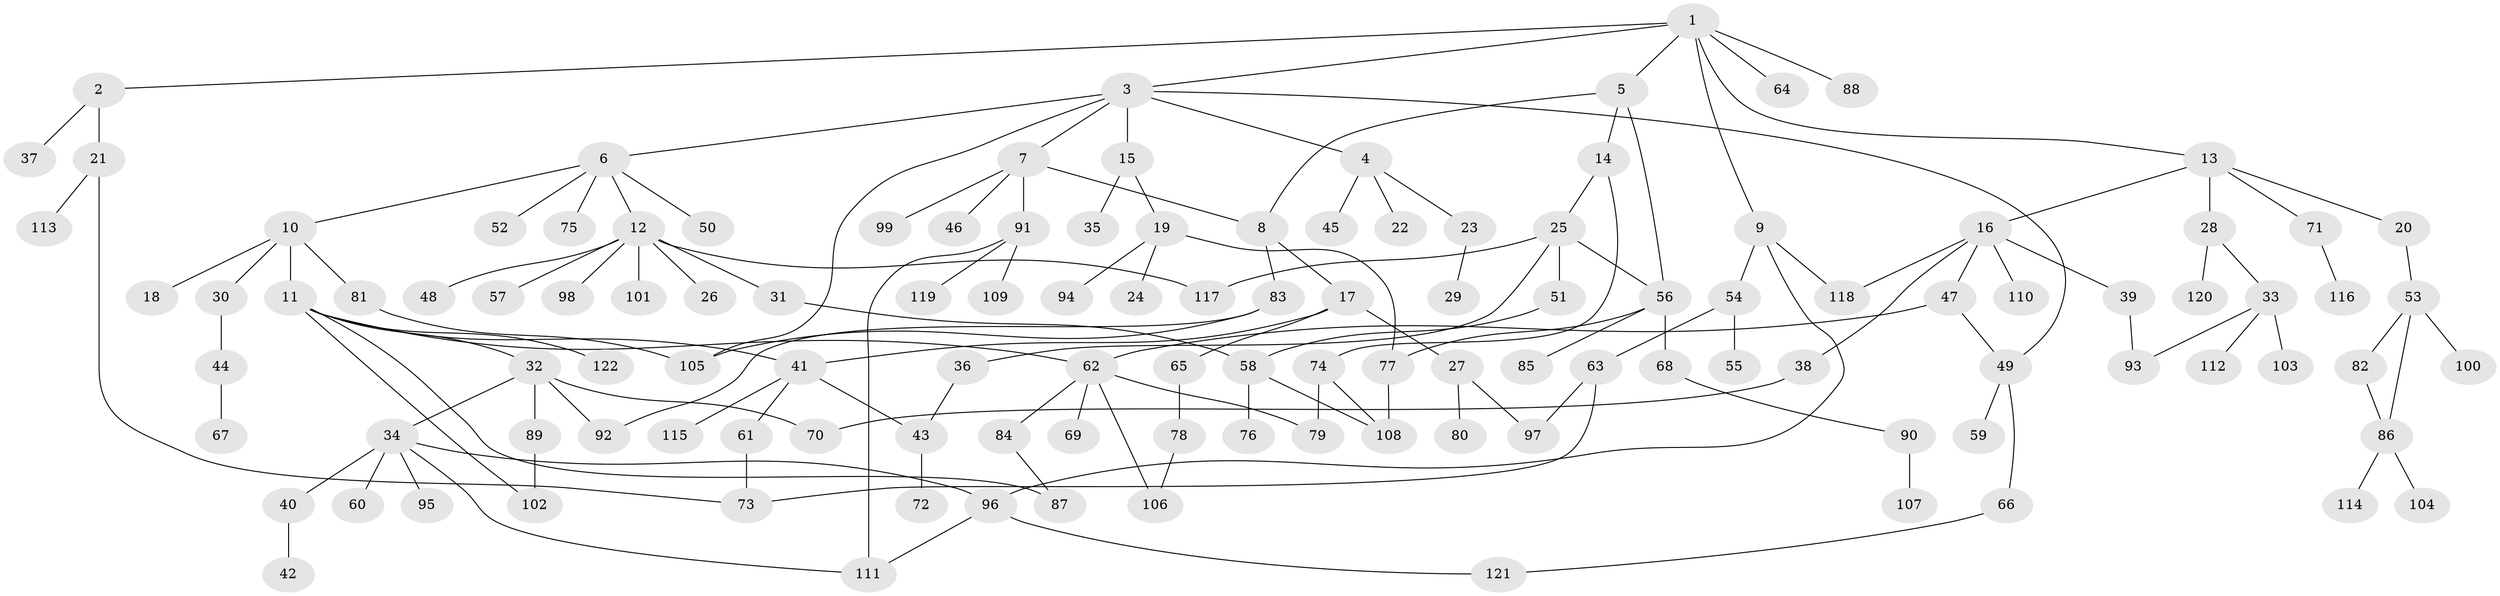 // Generated by graph-tools (version 1.1) at 2025/49/03/09/25 03:49:22]
// undirected, 122 vertices, 150 edges
graph export_dot {
graph [start="1"]
  node [color=gray90,style=filled];
  1;
  2;
  3;
  4;
  5;
  6;
  7;
  8;
  9;
  10;
  11;
  12;
  13;
  14;
  15;
  16;
  17;
  18;
  19;
  20;
  21;
  22;
  23;
  24;
  25;
  26;
  27;
  28;
  29;
  30;
  31;
  32;
  33;
  34;
  35;
  36;
  37;
  38;
  39;
  40;
  41;
  42;
  43;
  44;
  45;
  46;
  47;
  48;
  49;
  50;
  51;
  52;
  53;
  54;
  55;
  56;
  57;
  58;
  59;
  60;
  61;
  62;
  63;
  64;
  65;
  66;
  67;
  68;
  69;
  70;
  71;
  72;
  73;
  74;
  75;
  76;
  77;
  78;
  79;
  80;
  81;
  82;
  83;
  84;
  85;
  86;
  87;
  88;
  89;
  90;
  91;
  92;
  93;
  94;
  95;
  96;
  97;
  98;
  99;
  100;
  101;
  102;
  103;
  104;
  105;
  106;
  107;
  108;
  109;
  110;
  111;
  112;
  113;
  114;
  115;
  116;
  117;
  118;
  119;
  120;
  121;
  122;
  1 -- 2;
  1 -- 3;
  1 -- 5;
  1 -- 9;
  1 -- 13;
  1 -- 64;
  1 -- 88;
  2 -- 21;
  2 -- 37;
  3 -- 4;
  3 -- 6;
  3 -- 7;
  3 -- 15;
  3 -- 105;
  3 -- 49;
  4 -- 22;
  4 -- 23;
  4 -- 45;
  5 -- 14;
  5 -- 8;
  5 -- 56;
  6 -- 10;
  6 -- 12;
  6 -- 50;
  6 -- 52;
  6 -- 75;
  7 -- 8;
  7 -- 46;
  7 -- 91;
  7 -- 99;
  8 -- 17;
  8 -- 83;
  9 -- 54;
  9 -- 96;
  9 -- 118;
  10 -- 11;
  10 -- 18;
  10 -- 30;
  10 -- 81;
  11 -- 32;
  11 -- 41;
  11 -- 122;
  11 -- 102;
  11 -- 87;
  11 -- 62;
  12 -- 26;
  12 -- 31;
  12 -- 48;
  12 -- 57;
  12 -- 98;
  12 -- 101;
  12 -- 117;
  13 -- 16;
  13 -- 20;
  13 -- 28;
  13 -- 71;
  14 -- 25;
  14 -- 74;
  15 -- 19;
  15 -- 35;
  16 -- 38;
  16 -- 39;
  16 -- 47;
  16 -- 110;
  16 -- 118;
  17 -- 27;
  17 -- 65;
  17 -- 41;
  19 -- 24;
  19 -- 77;
  19 -- 94;
  20 -- 53;
  21 -- 73;
  21 -- 113;
  23 -- 29;
  25 -- 36;
  25 -- 51;
  25 -- 56;
  25 -- 117;
  27 -- 80;
  27 -- 97;
  28 -- 33;
  28 -- 120;
  30 -- 44;
  31 -- 58;
  32 -- 34;
  32 -- 70;
  32 -- 89;
  32 -- 92;
  33 -- 103;
  33 -- 112;
  33 -- 93;
  34 -- 40;
  34 -- 60;
  34 -- 95;
  34 -- 111;
  34 -- 96;
  36 -- 43;
  38 -- 70;
  39 -- 93;
  40 -- 42;
  41 -- 61;
  41 -- 115;
  41 -- 43;
  43 -- 72;
  44 -- 67;
  47 -- 49;
  47 -- 62;
  49 -- 59;
  49 -- 66;
  51 -- 58;
  53 -- 82;
  53 -- 100;
  53 -- 86;
  54 -- 55;
  54 -- 63;
  56 -- 68;
  56 -- 85;
  56 -- 77;
  58 -- 76;
  58 -- 108;
  61 -- 73;
  62 -- 69;
  62 -- 79;
  62 -- 84;
  62 -- 106;
  63 -- 97;
  63 -- 73;
  65 -- 78;
  66 -- 121;
  68 -- 90;
  71 -- 116;
  74 -- 79;
  74 -- 108;
  77 -- 108;
  78 -- 106;
  81 -- 105;
  82 -- 86;
  83 -- 92;
  83 -- 105;
  84 -- 87;
  86 -- 104;
  86 -- 114;
  89 -- 102;
  90 -- 107;
  91 -- 109;
  91 -- 111;
  91 -- 119;
  96 -- 121;
  96 -- 111;
}
